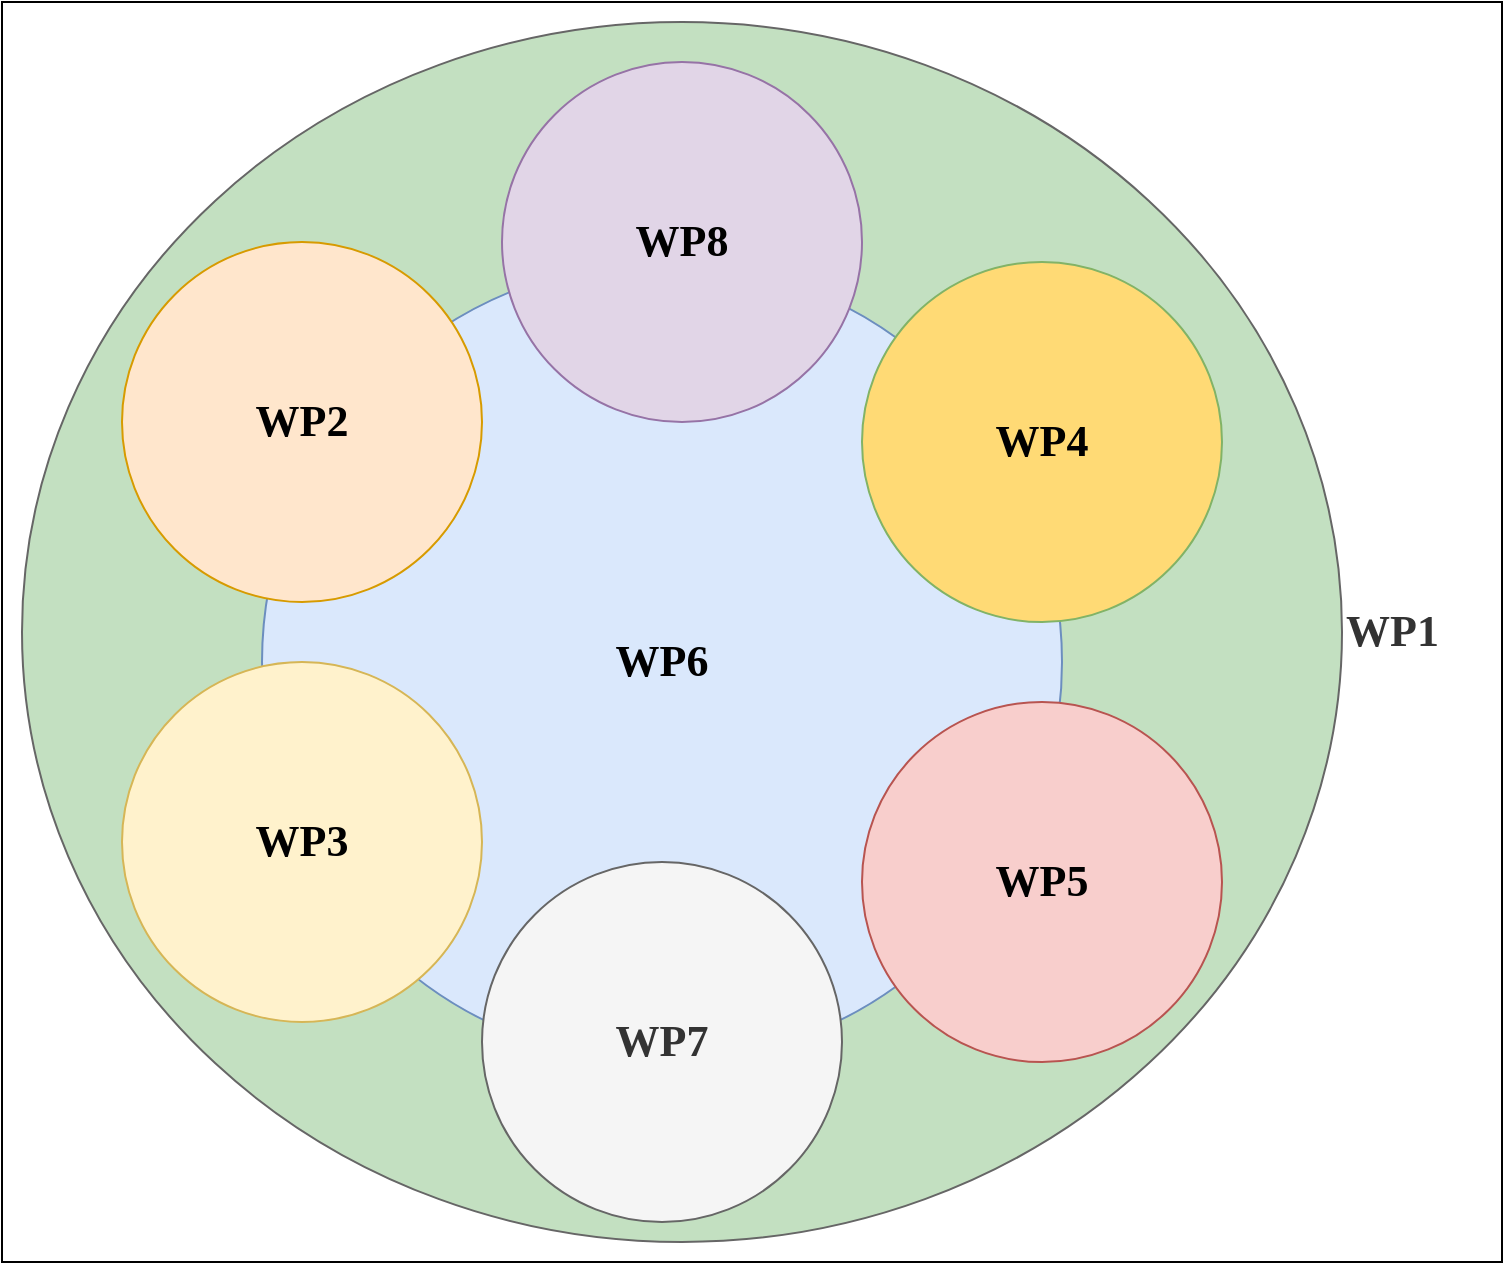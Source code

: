 <mxfile version="24.6.4" type="github">
  <diagram name="Page-1" id="dd472eb7-4b8b-5cd9-a60b-b15522922e76">
    <mxGraphModel dx="1380" dy="739" grid="1" gridSize="10" guides="1" tooltips="1" connect="1" arrows="1" fold="1" page="1" pageScale="1" pageWidth="1100" pageHeight="850" background="none" math="0" shadow="0">
      <root>
        <mxCell id="0" />
        <mxCell id="1" parent="0" />
        <mxCell id="inY06BSzbpK9KpL7BebR-9" value="" style="rounded=0;whiteSpace=wrap;html=1;" vertex="1" parent="1">
          <mxGeometry x="200" y="50" width="750" height="630" as="geometry" />
        </mxCell>
        <mxCell id="inY06BSzbpK9KpL7BebR-2" value="WP1" style="ellipse;whiteSpace=wrap;html=1;rounded=0;shadow=0;dashed=0;comic=0;fontFamily=Verdana;fontSize=22;fontColor=#333333;fillColor=#C3E0C1;strokeColor=#666666;labelPosition=right;verticalLabelPosition=middle;align=left;verticalAlign=middle;labelBackgroundColor=none;fontStyle=1" vertex="1" parent="1">
          <mxGeometry x="210" y="60" width="660" height="610" as="geometry" />
        </mxCell>
        <mxCell id="374e34682ed331ee-1" value="WP6" style="ellipse;whiteSpace=wrap;html=1;rounded=0;shadow=0;dashed=0;comic=0;fontFamily=Verdana;fontSize=22;fillColor=#dae8fc;strokeColor=#6c8ebf;labelBackgroundColor=none;fontStyle=1" parent="1" vertex="1">
          <mxGeometry x="330" y="180" width="400" height="400" as="geometry" />
        </mxCell>
        <mxCell id="45236fa5f4b8e91a-5" value="WP2" style="ellipse;whiteSpace=wrap;html=1;rounded=0;shadow=0;dashed=0;comic=0;fontFamily=Verdana;fontSize=22;fillColor=#ffe6cc;strokeColor=#d79b00;labelBackgroundColor=none;fontStyle=1" parent="1" vertex="1">
          <mxGeometry x="260" y="170" width="180" height="180" as="geometry" />
        </mxCell>
        <mxCell id="inY06BSzbpK9KpL7BebR-1" value="WP3" style="ellipse;whiteSpace=wrap;html=1;rounded=0;shadow=0;dashed=0;comic=0;fontFamily=Verdana;fontSize=22;fillColor=#fff2cc;strokeColor=#d6b656;labelBackgroundColor=none;fontStyle=1" vertex="1" parent="1">
          <mxGeometry x="260" y="380" width="180" height="180" as="geometry" />
        </mxCell>
        <mxCell id="inY06BSzbpK9KpL7BebR-4" value="WP4" style="ellipse;whiteSpace=wrap;html=1;rounded=0;shadow=0;dashed=0;comic=0;fontFamily=Verdana;fontSize=22;fillColor=#ffda75;strokeColor=#82b366;labelBackgroundColor=none;fontStyle=1" vertex="1" parent="1">
          <mxGeometry x="630" y="180" width="180" height="180" as="geometry" />
        </mxCell>
        <mxCell id="inY06BSzbpK9KpL7BebR-5" value="WP5" style="ellipse;whiteSpace=wrap;html=1;rounded=0;shadow=0;dashed=0;comic=0;fontFamily=Verdana;fontSize=22;fillColor=#f8cecc;strokeColor=#b85450;labelBackgroundColor=none;fontStyle=1" vertex="1" parent="1">
          <mxGeometry x="630" y="400" width="180" height="180" as="geometry" />
        </mxCell>
        <mxCell id="inY06BSzbpK9KpL7BebR-6" value="WP7" style="ellipse;whiteSpace=wrap;html=1;rounded=0;shadow=0;dashed=0;comic=0;fontFamily=Verdana;fontSize=22;fillColor=#f5f5f5;strokeColor=#666666;labelBackgroundColor=none;fontColor=#333333;fontStyle=1" vertex="1" parent="1">
          <mxGeometry x="440" y="480" width="180" height="180" as="geometry" />
        </mxCell>
        <mxCell id="inY06BSzbpK9KpL7BebR-7" value="WP8" style="ellipse;whiteSpace=wrap;html=1;rounded=0;shadow=0;dashed=0;comic=0;fontFamily=Verdana;fontSize=22;fillColor=#e1d5e7;strokeColor=#9673a6;labelBackgroundColor=none;fontStyle=1" vertex="1" parent="1">
          <mxGeometry x="450" y="80" width="180" height="180" as="geometry" />
        </mxCell>
      </root>
    </mxGraphModel>
  </diagram>
</mxfile>
